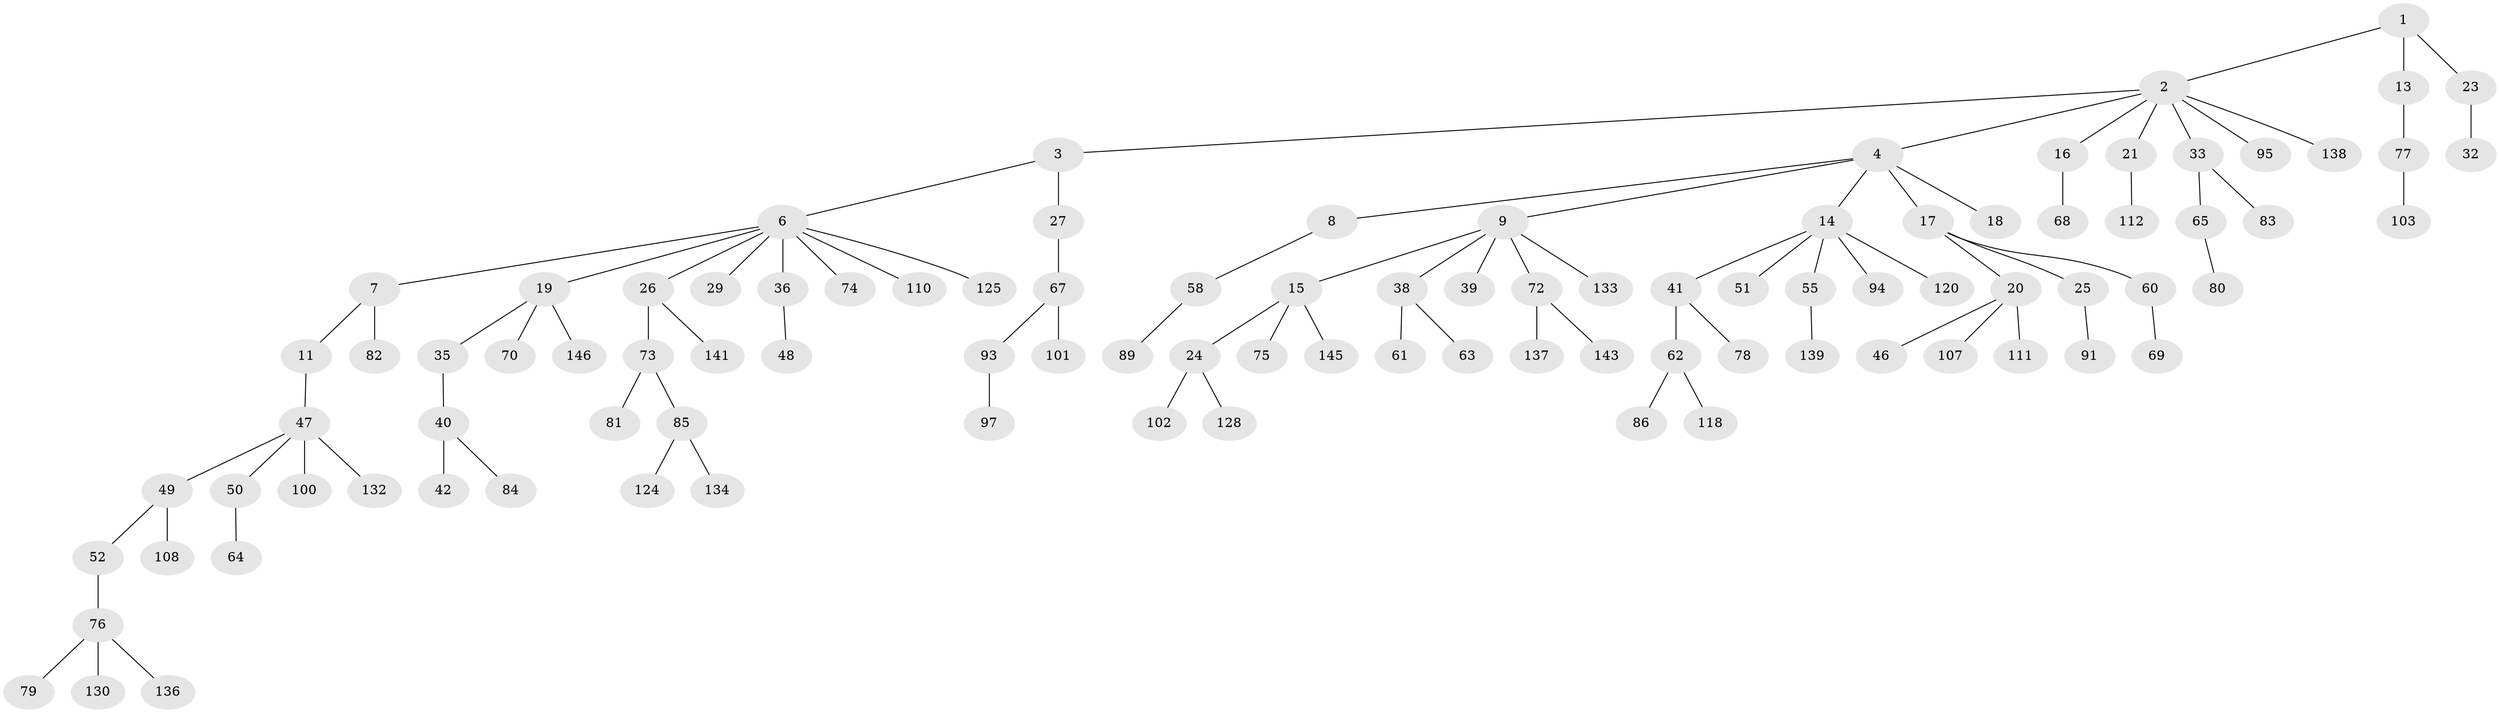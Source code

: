 // Generated by graph-tools (version 1.1) at 2025/52/02/27/25 19:52:12]
// undirected, 99 vertices, 98 edges
graph export_dot {
graph [start="1"]
  node [color=gray90,style=filled];
  1;
  2 [super="+119"];
  3 [super="+131"];
  4 [super="+5"];
  6 [super="+12"];
  7 [super="+10"];
  8;
  9 [super="+31"];
  11;
  13 [super="+87"];
  14 [super="+43"];
  15 [super="+22"];
  16 [super="+30"];
  17;
  18 [super="+56"];
  19 [super="+140"];
  20 [super="+34"];
  21 [super="+96"];
  23;
  24 [super="+28"];
  25 [super="+53"];
  26 [super="+109"];
  27 [super="+45"];
  29 [super="+57"];
  32;
  33 [super="+37"];
  35 [super="+59"];
  36 [super="+113"];
  38 [super="+115"];
  39;
  40 [super="+44"];
  41 [super="+54"];
  42;
  46;
  47 [super="+105"];
  48;
  49;
  50;
  51;
  52 [super="+98"];
  55 [super="+117"];
  58 [super="+99"];
  60;
  61;
  62 [super="+66"];
  63 [super="+104"];
  64 [super="+71"];
  65;
  67 [super="+90"];
  68;
  69;
  70;
  72 [super="+126"];
  73 [super="+121"];
  74;
  75;
  76 [super="+92"];
  77 [super="+122"];
  78;
  79;
  80;
  81;
  82;
  83 [super="+88"];
  84;
  85 [super="+123"];
  86 [super="+127"];
  89;
  91;
  93;
  94 [super="+106"];
  95;
  97;
  100 [super="+129"];
  101;
  102 [super="+114"];
  103;
  107 [super="+144"];
  108 [super="+135"];
  110;
  111;
  112 [super="+116"];
  118;
  120;
  124;
  125;
  128;
  130;
  132;
  133;
  134;
  136 [super="+142"];
  137;
  138;
  139;
  141;
  143;
  145;
  146;
  1 -- 2;
  1 -- 13;
  1 -- 23;
  2 -- 3;
  2 -- 4;
  2 -- 16;
  2 -- 21;
  2 -- 33;
  2 -- 95;
  2 -- 138;
  3 -- 6;
  3 -- 27;
  4 -- 18;
  4 -- 17;
  4 -- 8;
  4 -- 9;
  4 -- 14;
  6 -- 7;
  6 -- 26;
  6 -- 29;
  6 -- 36;
  6 -- 19;
  6 -- 74;
  6 -- 125;
  6 -- 110;
  7 -- 82;
  7 -- 11;
  8 -- 58;
  9 -- 15;
  9 -- 39;
  9 -- 72;
  9 -- 133;
  9 -- 38;
  11 -- 47;
  13 -- 77;
  14 -- 41;
  14 -- 51;
  14 -- 55;
  14 -- 120;
  14 -- 94;
  15 -- 24;
  15 -- 145;
  15 -- 75;
  16 -- 68;
  17 -- 20;
  17 -- 25;
  17 -- 60;
  19 -- 35;
  19 -- 70;
  19 -- 146;
  20 -- 107;
  20 -- 111;
  20 -- 46;
  21 -- 112;
  23 -- 32;
  24 -- 102;
  24 -- 128;
  25 -- 91;
  26 -- 73;
  26 -- 141;
  27 -- 67;
  33 -- 65;
  33 -- 83;
  35 -- 40;
  36 -- 48;
  38 -- 61;
  38 -- 63;
  40 -- 42;
  40 -- 84;
  41 -- 78;
  41 -- 62;
  47 -- 49;
  47 -- 50;
  47 -- 100;
  47 -- 132;
  49 -- 52;
  49 -- 108;
  50 -- 64;
  52 -- 76;
  55 -- 139;
  58 -- 89;
  60 -- 69;
  62 -- 86;
  62 -- 118;
  65 -- 80;
  67 -- 101;
  67 -- 93;
  72 -- 137;
  72 -- 143;
  73 -- 81;
  73 -- 85;
  76 -- 79;
  76 -- 136;
  76 -- 130;
  77 -- 103;
  85 -- 124;
  85 -- 134;
  93 -- 97;
}
